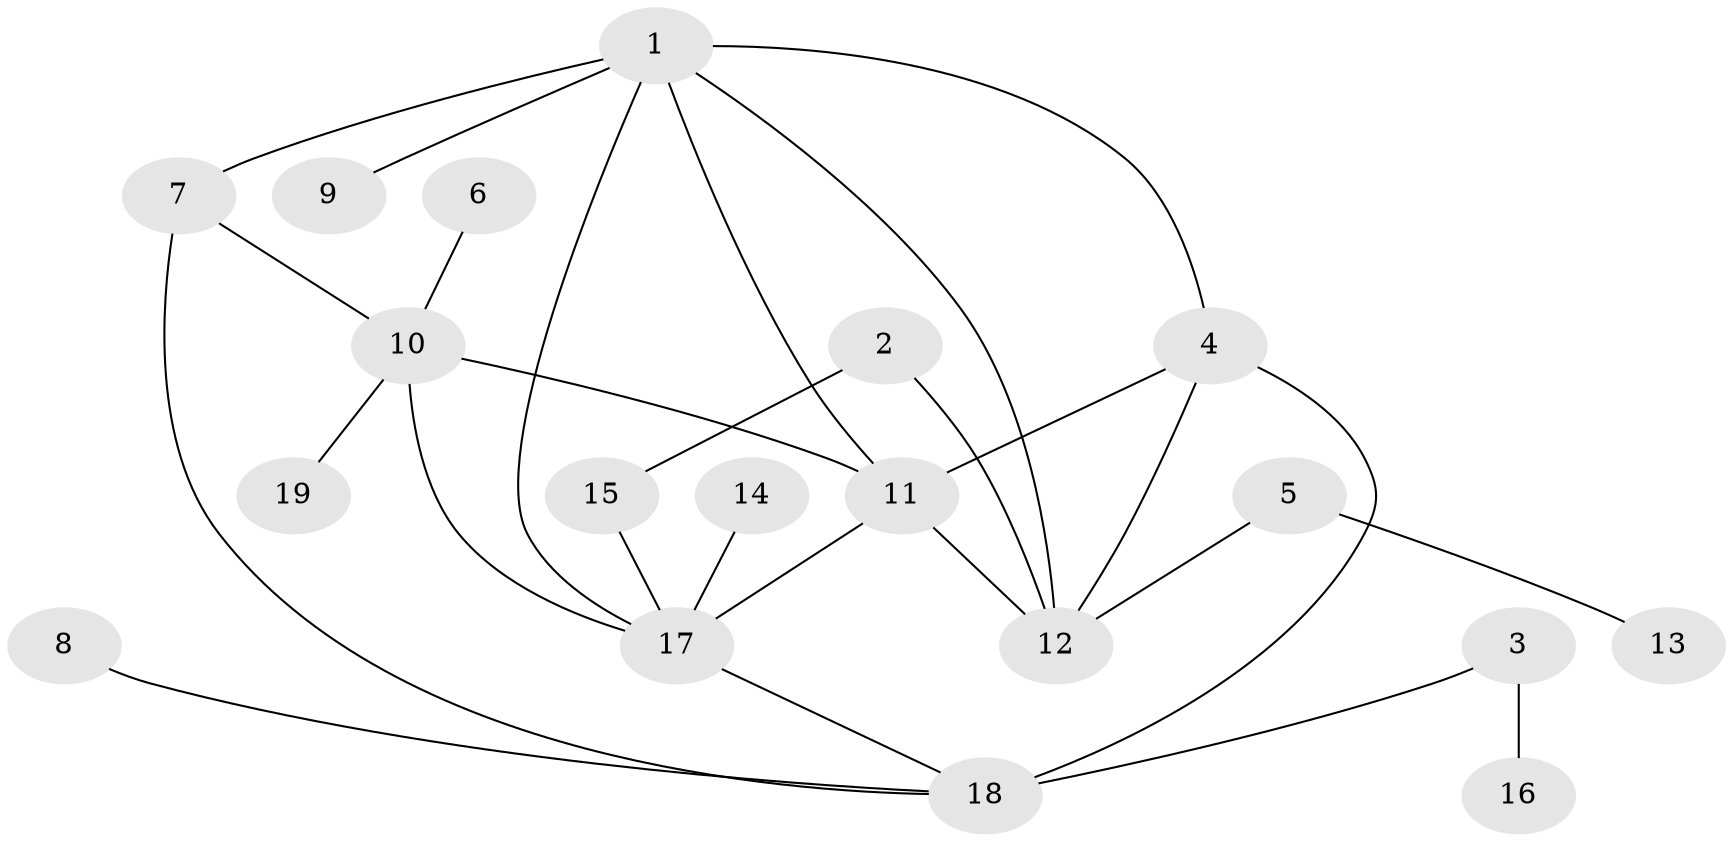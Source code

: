 // original degree distribution, {6: 0.08196721311475409, 7: 0.01639344262295082, 4: 0.06557377049180328, 5: 0.01639344262295082, 9: 0.03278688524590164, 3: 0.11475409836065574, 2: 0.14754098360655737, 8: 0.01639344262295082, 1: 0.5081967213114754}
// Generated by graph-tools (version 1.1) at 2025/37/03/04/25 23:37:42]
// undirected, 19 vertices, 27 edges
graph export_dot {
  node [color=gray90,style=filled];
  1;
  2;
  3;
  4;
  5;
  6;
  7;
  8;
  9;
  10;
  11;
  12;
  13;
  14;
  15;
  16;
  17;
  18;
  19;
  1 -- 4 [weight=1.0];
  1 -- 7 [weight=1.0];
  1 -- 9 [weight=1.0];
  1 -- 11 [weight=1.0];
  1 -- 12 [weight=1.0];
  1 -- 17 [weight=1.0];
  2 -- 12 [weight=1.0];
  2 -- 15 [weight=1.0];
  3 -- 16 [weight=1.0];
  3 -- 18 [weight=1.0];
  4 -- 11 [weight=1.0];
  4 -- 12 [weight=1.0];
  4 -- 18 [weight=2.0];
  5 -- 12 [weight=1.0];
  5 -- 13 [weight=1.0];
  6 -- 10 [weight=1.0];
  7 -- 10 [weight=2.0];
  7 -- 18 [weight=1.0];
  8 -- 18 [weight=1.0];
  10 -- 11 [weight=2.0];
  10 -- 17 [weight=1.0];
  10 -- 19 [weight=1.0];
  11 -- 12 [weight=2.0];
  11 -- 17 [weight=2.0];
  14 -- 17 [weight=1.0];
  15 -- 17 [weight=2.0];
  17 -- 18 [weight=1.0];
}

